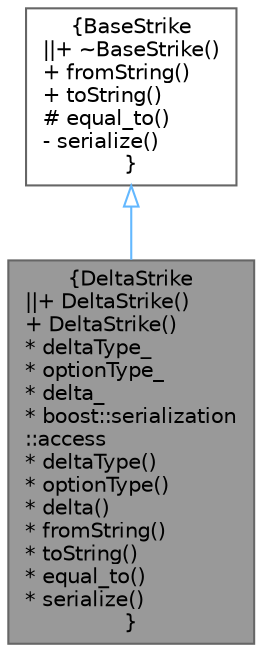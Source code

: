 digraph "DeltaStrike"
{
 // INTERACTIVE_SVG=YES
 // LATEX_PDF_SIZE
  bgcolor="transparent";
  edge [fontname=Helvetica,fontsize=10,labelfontname=Helvetica,labelfontsize=10];
  node [fontname=Helvetica,fontsize=10,shape=box,height=0.2,width=0.4];
  Node1 [label="{DeltaStrike\n||+ DeltaStrike()\l+ DeltaStrike()\l* deltaType_\l* optionType_\l* delta_\l* boost::serialization\l::access\l* deltaType()\l* optionType()\l* delta()\l* fromString()\l* toString()\l* equal_to()\l* serialize()\l}",height=0.2,width=0.4,color="gray40", fillcolor="grey60", style="filled", fontcolor="black",tooltip=" "];
  Node2 -> Node1 [dir="back",color="steelblue1",style="solid",arrowtail="onormal"];
  Node2 [label="{BaseStrike\n||+ ~BaseStrike()\l+ fromString()\l+ toString()\l# equal_to()\l- serialize()\l}",height=0.2,width=0.4,color="gray40", fillcolor="white", style="filled",URL="$classore_1_1data_1_1_base_strike.html",tooltip=" "];
}
